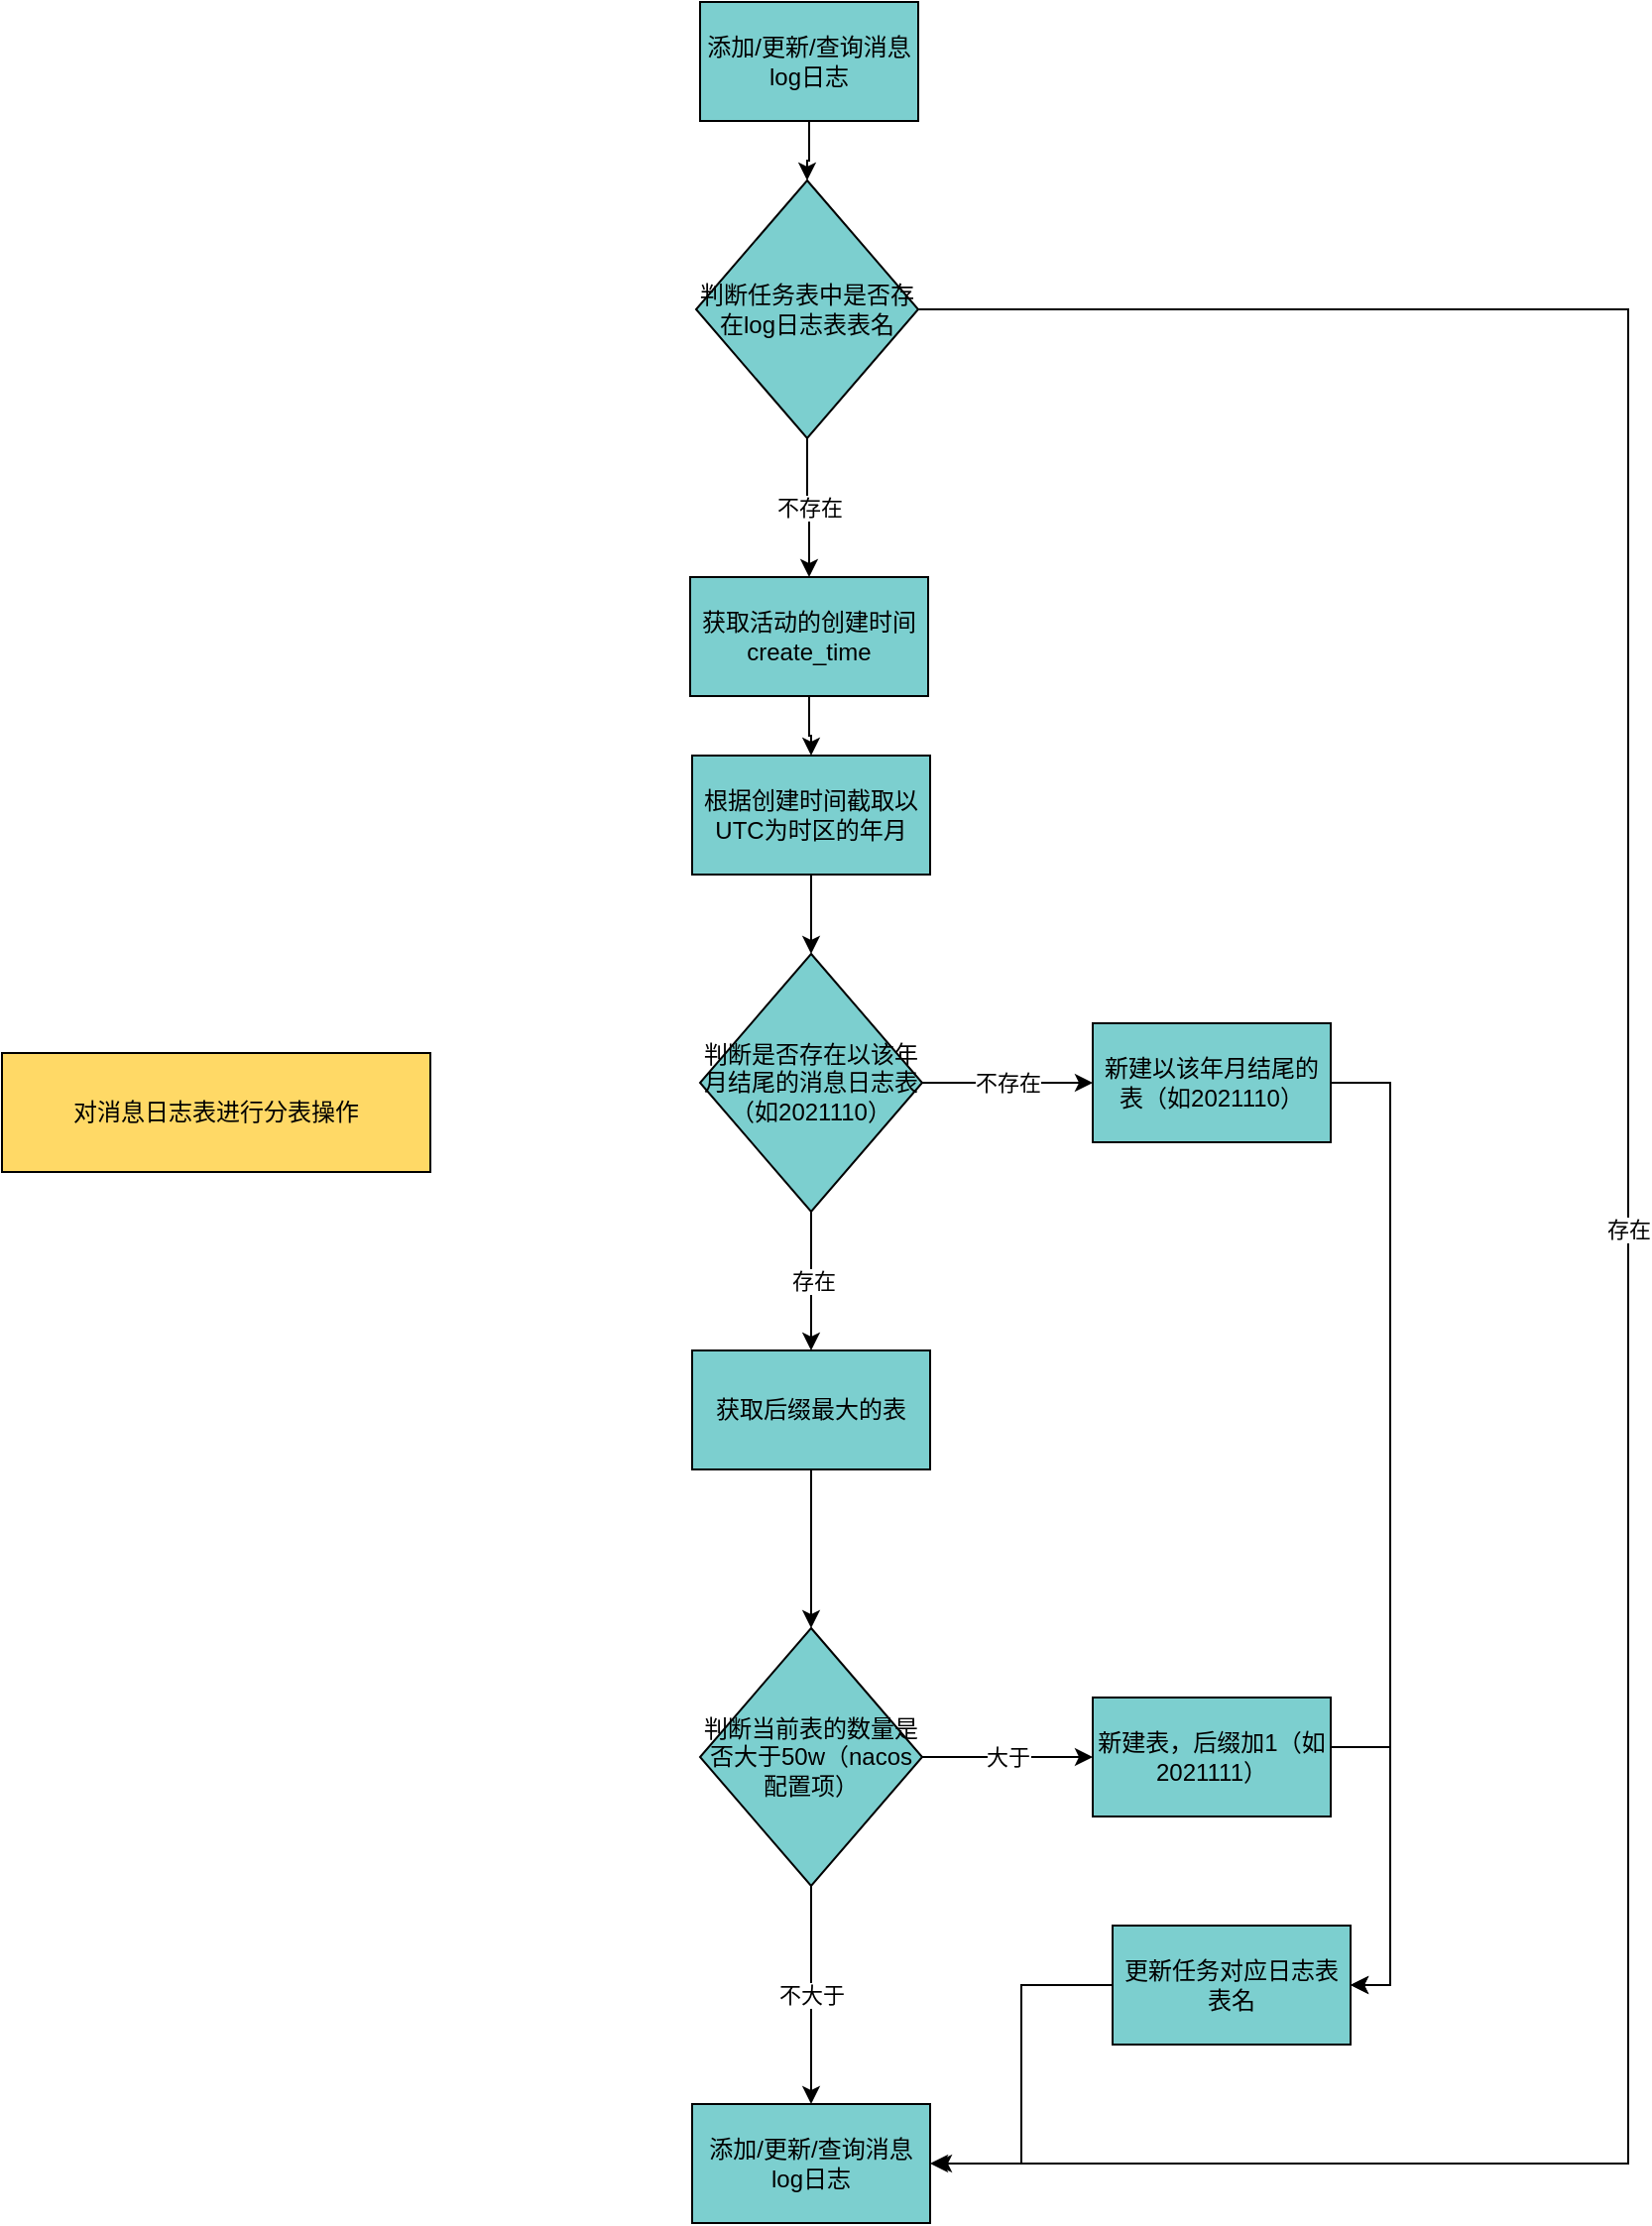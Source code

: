 <mxfile version="15.7.4" type="github"><diagram id="qmFTMlh8vAYDlAor399G" name="第 1 页"><mxGraphModel dx="1260" dy="1696" grid="1" gridSize="10" guides="1" tooltips="1" connect="1" arrows="1" fold="1" page="1" pageScale="1" pageWidth="827" pageHeight="1169" math="0" shadow="0"><root><mxCell id="0"/><mxCell id="1" parent="0"/><mxCell id="rX59pg9UQHmjslc2fNSH-3" value="对消息日志表进行分表操作" style="rounded=0;whiteSpace=wrap;html=1;fillColor=#FFD966;" parent="1" vertex="1"><mxGeometry x="60" y="340" width="216" height="60" as="geometry"/></mxCell><mxCell id="gEFqClAvZav0c5HFfzP8-12" value="" style="edgeStyle=orthogonalEdgeStyle;rounded=0;orthogonalLoop=1;jettySize=auto;html=1;" parent="1" source="rX59pg9UQHmjslc2fNSH-5" target="gEFqClAvZav0c5HFfzP8-11" edge="1"><mxGeometry relative="1" as="geometry"/></mxCell><mxCell id="rX59pg9UQHmjslc2fNSH-5" value="添加/更新/查询消息log日志" style="rounded=0;whiteSpace=wrap;html=1;fillColor=#7CCFCF;" parent="1" vertex="1"><mxGeometry x="412" y="-190" width="110" height="60" as="geometry"/></mxCell><mxCell id="rX59pg9UQHmjslc2fNSH-9" value="" style="edgeStyle=orthogonalEdgeStyle;rounded=0;orthogonalLoop=1;jettySize=auto;html=1;fillColor=#7CCFCF;" parent="1" source="rX59pg9UQHmjslc2fNSH-6" target="rX59pg9UQHmjslc2fNSH-8" edge="1"><mxGeometry relative="1" as="geometry"/></mxCell><mxCell id="rX59pg9UQHmjslc2fNSH-6" value="获取活动的创建时间create_time" style="whiteSpace=wrap;html=1;rounded=0;fillColor=#7CCFCF;" parent="1" vertex="1"><mxGeometry x="407" y="100" width="120" height="60" as="geometry"/></mxCell><mxCell id="rX59pg9UQHmjslc2fNSH-11" value="" style="edgeStyle=orthogonalEdgeStyle;rounded=0;orthogonalLoop=1;jettySize=auto;html=1;fillColor=#7CCFCF;" parent="1" source="rX59pg9UQHmjslc2fNSH-8" target="rX59pg9UQHmjslc2fNSH-10" edge="1"><mxGeometry relative="1" as="geometry"/></mxCell><mxCell id="rX59pg9UQHmjslc2fNSH-8" value="根据创建时间截取以UTC为时区的年月" style="whiteSpace=wrap;html=1;rounded=0;fillColor=#7CCFCF;" parent="1" vertex="1"><mxGeometry x="408" y="190" width="120" height="60" as="geometry"/></mxCell><mxCell id="rX59pg9UQHmjslc2fNSH-13" value="存在" style="edgeStyle=orthogonalEdgeStyle;rounded=0;orthogonalLoop=1;jettySize=auto;html=1;fillColor=#7CCFCF;" parent="1" source="rX59pg9UQHmjslc2fNSH-10" edge="1"><mxGeometry relative="1" as="geometry"><mxPoint x="468" y="490" as="targetPoint"/></mxGeometry></mxCell><mxCell id="rX59pg9UQHmjslc2fNSH-15" value="不存在" style="edgeStyle=orthogonalEdgeStyle;rounded=0;orthogonalLoop=1;jettySize=auto;html=1;fillColor=#7CCFCF;" parent="1" source="rX59pg9UQHmjslc2fNSH-10" target="rX59pg9UQHmjslc2fNSH-14" edge="1"><mxGeometry relative="1" as="geometry"/></mxCell><mxCell id="rX59pg9UQHmjslc2fNSH-10" value="判断是否存在以该年月结尾的消息日志表（如2021110）" style="rhombus;whiteSpace=wrap;html=1;rounded=0;fillColor=#7CCFCF;" parent="1" vertex="1"><mxGeometry x="412" y="290" width="112" height="130" as="geometry"/></mxCell><mxCell id="rX59pg9UQHmjslc2fNSH-12" value="添加/更新/查询消息log日志" style="whiteSpace=wrap;html=1;rounded=0;fillColor=#7CCFCF;" parent="1" vertex="1"><mxGeometry x="408" y="870" width="120" height="60" as="geometry"/></mxCell><mxCell id="gEFqClAvZav0c5HFfzP8-16" style="edgeStyle=orthogonalEdgeStyle;rounded=0;orthogonalLoop=1;jettySize=auto;html=1;entryX=1;entryY=0.5;entryDx=0;entryDy=0;" parent="1" source="rX59pg9UQHmjslc2fNSH-14" target="gEFqClAvZav0c5HFfzP8-15" edge="1"><mxGeometry relative="1" as="geometry"><Array as="points"><mxPoint x="760" y="355"/><mxPoint x="760" y="810"/></Array></mxGeometry></mxCell><mxCell id="rX59pg9UQHmjslc2fNSH-14" value="新建以该年月结尾的表（如2021110）" style="whiteSpace=wrap;html=1;rounded=0;fillColor=#7CCFCF;" parent="1" vertex="1"><mxGeometry x="610" y="325" width="120" height="60" as="geometry"/></mxCell><mxCell id="gEFqClAvZav0c5HFfzP8-4" value="不大于" style="edgeStyle=orthogonalEdgeStyle;rounded=0;orthogonalLoop=1;jettySize=auto;html=1;" parent="1" source="gEFqClAvZav0c5HFfzP8-3" target="rX59pg9UQHmjslc2fNSH-12" edge="1"><mxGeometry relative="1" as="geometry"/></mxCell><mxCell id="gEFqClAvZav0c5HFfzP8-8" value="大于" style="edgeStyle=orthogonalEdgeStyle;rounded=0;orthogonalLoop=1;jettySize=auto;html=1;" parent="1" source="gEFqClAvZav0c5HFfzP8-3" target="gEFqClAvZav0c5HFfzP8-7" edge="1"><mxGeometry relative="1" as="geometry"/></mxCell><mxCell id="gEFqClAvZav0c5HFfzP8-3" value="判断当前表的数量是否大于50w（nacos配置项）" style="rhombus;whiteSpace=wrap;html=1;rounded=0;fillColor=#7CCFCF;" parent="1" vertex="1"><mxGeometry x="412" y="630" width="112" height="130" as="geometry"/></mxCell><mxCell id="gEFqClAvZav0c5HFfzP8-6" value="" style="edgeStyle=orthogonalEdgeStyle;rounded=0;orthogonalLoop=1;jettySize=auto;html=1;" parent="1" source="gEFqClAvZav0c5HFfzP8-5" target="gEFqClAvZav0c5HFfzP8-3" edge="1"><mxGeometry relative="1" as="geometry"/></mxCell><mxCell id="gEFqClAvZav0c5HFfzP8-5" value="获取后缀最大的表" style="whiteSpace=wrap;html=1;rounded=0;fillColor=#7CCFCF;" parent="1" vertex="1"><mxGeometry x="408" y="490" width="120" height="60" as="geometry"/></mxCell><mxCell id="gEFqClAvZav0c5HFfzP8-17" style="edgeStyle=orthogonalEdgeStyle;rounded=0;orthogonalLoop=1;jettySize=auto;html=1;entryX=1;entryY=0.5;entryDx=0;entryDy=0;" parent="1" source="gEFqClAvZav0c5HFfzP8-7" target="gEFqClAvZav0c5HFfzP8-15" edge="1"><mxGeometry relative="1" as="geometry"><Array as="points"><mxPoint x="760" y="690"/><mxPoint x="760" y="810"/></Array></mxGeometry></mxCell><mxCell id="gEFqClAvZav0c5HFfzP8-7" value="新建表，后缀加1（如2021111）" style="whiteSpace=wrap;html=1;rounded=0;fillColor=#7CCFCF;" parent="1" vertex="1"><mxGeometry x="610" y="665" width="120" height="60" as="geometry"/></mxCell><mxCell id="gEFqClAvZav0c5HFfzP8-13" value="不存在" style="edgeStyle=orthogonalEdgeStyle;rounded=0;orthogonalLoop=1;jettySize=auto;html=1;" parent="1" source="gEFqClAvZav0c5HFfzP8-11" target="rX59pg9UQHmjslc2fNSH-6" edge="1"><mxGeometry relative="1" as="geometry"/></mxCell><mxCell id="gEFqClAvZav0c5HFfzP8-14" value="存在" style="edgeStyle=orthogonalEdgeStyle;rounded=0;orthogonalLoop=1;jettySize=auto;html=1;" parent="1" source="gEFqClAvZav0c5HFfzP8-11" edge="1"><mxGeometry relative="1" as="geometry"><mxPoint x="530" y="900" as="targetPoint"/><Array as="points"><mxPoint x="880" y="-35"/><mxPoint x="880" y="900"/></Array></mxGeometry></mxCell><mxCell id="gEFqClAvZav0c5HFfzP8-11" value="判断任务表中是否存在log日志表表名" style="rhombus;whiteSpace=wrap;html=1;rounded=0;fillColor=#7CCFCF;" parent="1" vertex="1"><mxGeometry x="410" y="-100" width="112" height="130" as="geometry"/></mxCell><mxCell id="gEFqClAvZav0c5HFfzP8-19" style="edgeStyle=orthogonalEdgeStyle;rounded=0;orthogonalLoop=1;jettySize=auto;html=1;entryX=1;entryY=0.5;entryDx=0;entryDy=0;" parent="1" source="gEFqClAvZav0c5HFfzP8-15" target="rX59pg9UQHmjslc2fNSH-12" edge="1"><mxGeometry relative="1" as="geometry"/></mxCell><mxCell id="gEFqClAvZav0c5HFfzP8-15" value="更新任务对应日志表表名" style="whiteSpace=wrap;html=1;rounded=0;fillColor=#7CCFCF;" parent="1" vertex="1"><mxGeometry x="620" y="780" width="120" height="60" as="geometry"/></mxCell></root></mxGraphModel></diagram></mxfile>